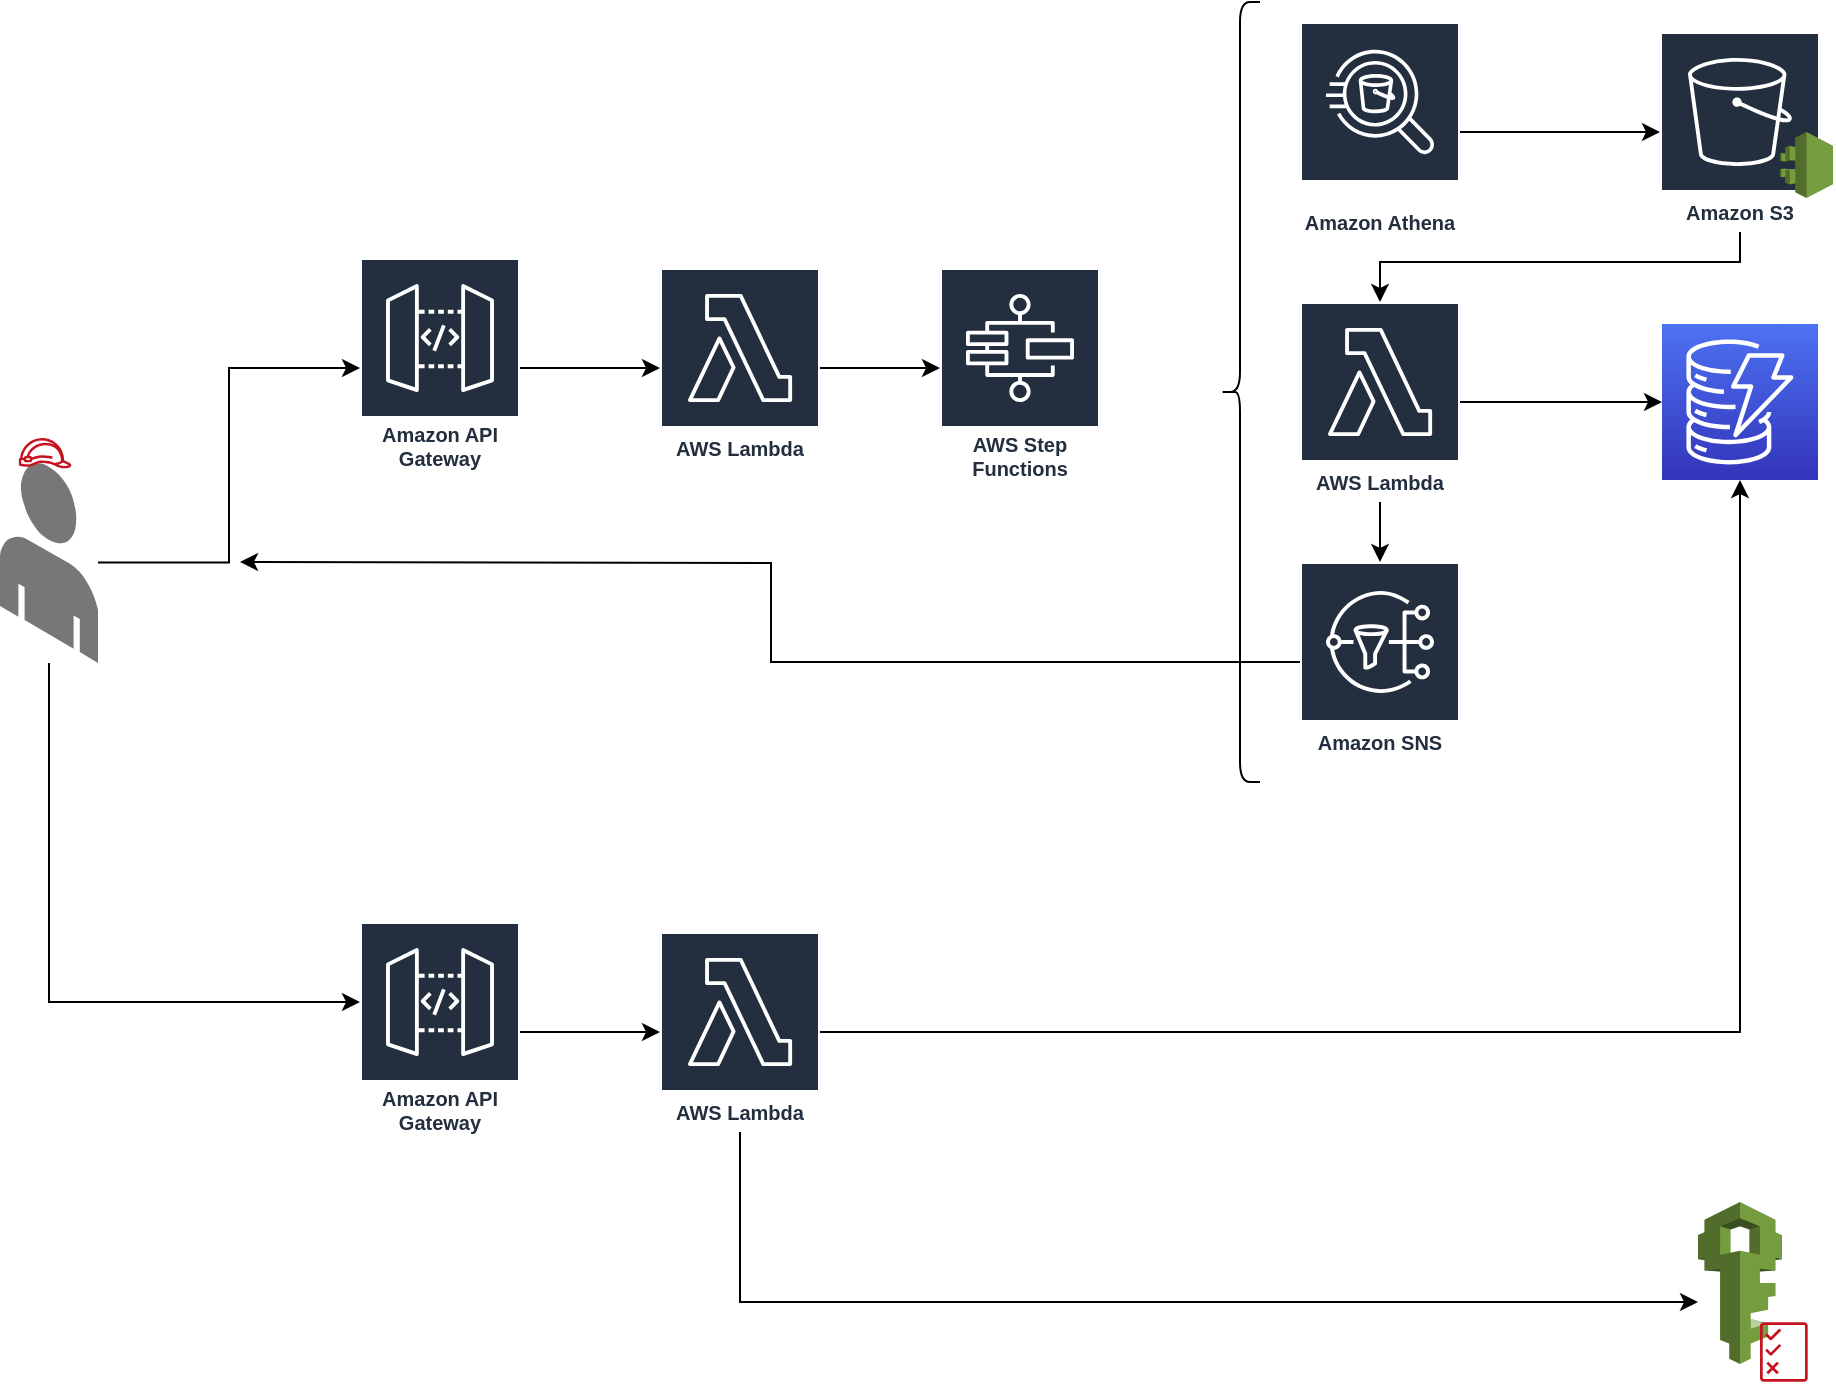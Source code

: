 <mxfile version="13.7.5" type="device"><diagram id="syCqx-MPE07lKnHa07Y8" name="Page-1"><mxGraphModel dx="1700" dy="584" grid="1" gridSize="10" guides="1" tooltips="1" connect="1" arrows="1" fold="1" page="1" pageScale="1" pageWidth="850" pageHeight="1100" math="0" shadow="0"><root><mxCell id="0"/><mxCell id="1" parent="0"/><mxCell id="ohOAEBQh0ujhsEHDyT74-12" style="edgeStyle=orthogonalEdgeStyle;rounded=0;orthogonalLoop=1;jettySize=auto;html=1;" edge="1" parent="1" source="ohOAEBQh0ujhsEHDyT74-1" target="ohOAEBQh0ujhsEHDyT74-9"><mxGeometry relative="1" as="geometry"><Array as="points"><mxPoint x="730" y="530"/><mxPoint x="550" y="530"/></Array></mxGeometry></mxCell><mxCell id="ohOAEBQh0ujhsEHDyT74-1" value="Amazon S3" style="outlineConnect=0;fontColor=#232F3E;gradientColor=none;strokeColor=#ffffff;fillColor=#232F3E;dashed=0;verticalLabelPosition=middle;verticalAlign=bottom;align=center;html=1;whiteSpace=wrap;fontSize=10;fontStyle=1;spacing=3;shape=mxgraph.aws4.productIcon;prIcon=mxgraph.aws4.s3;" vertex="1" parent="1"><mxGeometry x="690" y="415" width="80" height="100" as="geometry"/></mxCell><mxCell id="ohOAEBQh0ujhsEHDyT74-2" value="" style="outlineConnect=0;dashed=0;verticalLabelPosition=bottom;verticalAlign=top;align=center;html=1;shape=mxgraph.aws3.cloudtrail;fillColor=#759C3E;gradientColor=none;" vertex="1" parent="1"><mxGeometry x="750" y="465" width="26.5" height="33" as="geometry"/></mxCell><mxCell id="ohOAEBQh0ujhsEHDyT74-24" style="edgeStyle=orthogonalEdgeStyle;rounded=0;orthogonalLoop=1;jettySize=auto;html=1;" edge="1" parent="1" source="ohOAEBQh0ujhsEHDyT74-3"><mxGeometry relative="1" as="geometry"><mxPoint x="330" y="583" as="targetPoint"/></mxGeometry></mxCell><mxCell id="ohOAEBQh0ujhsEHDyT74-3" value="AWS Lambda" style="outlineConnect=0;fontColor=#232F3E;gradientColor=none;strokeColor=#ffffff;fillColor=#232F3E;dashed=0;verticalLabelPosition=middle;verticalAlign=bottom;align=center;html=1;whiteSpace=wrap;fontSize=10;fontStyle=1;spacing=3;shape=mxgraph.aws4.productIcon;prIcon=mxgraph.aws4.lambda;" vertex="1" parent="1"><mxGeometry x="190" y="533" width="80" height="100" as="geometry"/></mxCell><mxCell id="ohOAEBQh0ujhsEHDyT74-22" style="edgeStyle=orthogonalEdgeStyle;rounded=0;orthogonalLoop=1;jettySize=auto;html=1;" edge="1" parent="1" source="ohOAEBQh0ujhsEHDyT74-4" target="ohOAEBQh0ujhsEHDyT74-3"><mxGeometry relative="1" as="geometry"/></mxCell><mxCell id="ohOAEBQh0ujhsEHDyT74-4" value="Amazon API Gateway" style="outlineConnect=0;fontColor=#232F3E;gradientColor=none;strokeColor=#ffffff;fillColor=#232F3E;dashed=0;verticalLabelPosition=middle;verticalAlign=bottom;align=center;html=1;whiteSpace=wrap;fontSize=10;fontStyle=1;spacing=3;shape=mxgraph.aws4.productIcon;prIcon=mxgraph.aws4.api_gateway;" vertex="1" parent="1"><mxGeometry x="40" y="528" width="80" height="110" as="geometry"/></mxCell><mxCell id="ohOAEBQh0ujhsEHDyT74-11" style="edgeStyle=orthogonalEdgeStyle;rounded=0;orthogonalLoop=1;jettySize=auto;html=1;" edge="1" parent="1" source="ohOAEBQh0ujhsEHDyT74-5" target="ohOAEBQh0ujhsEHDyT74-1"><mxGeometry relative="1" as="geometry"/></mxCell><mxCell id="ohOAEBQh0ujhsEHDyT74-5" value="Amazon Athena" style="outlineConnect=0;fontColor=#232F3E;gradientColor=none;strokeColor=#ffffff;fillColor=#232F3E;dashed=0;verticalLabelPosition=middle;verticalAlign=bottom;align=center;html=1;whiteSpace=wrap;fontSize=10;fontStyle=1;spacing=3;shape=mxgraph.aws4.productIcon;prIcon=mxgraph.aws4.athena;" vertex="1" parent="1"><mxGeometry x="510" y="410" width="80" height="110" as="geometry"/></mxCell><mxCell id="ohOAEBQh0ujhsEHDyT74-6" value="" style="outlineConnect=0;fontColor=#232F3E;gradientColor=#4D72F3;gradientDirection=north;fillColor=#3334B9;strokeColor=#ffffff;dashed=0;verticalLabelPosition=bottom;verticalAlign=top;align=center;html=1;fontSize=12;fontStyle=0;aspect=fixed;shape=mxgraph.aws4.resourceIcon;resIcon=mxgraph.aws4.dynamodb;" vertex="1" parent="1"><mxGeometry x="691" y="561" width="78" height="78" as="geometry"/></mxCell><mxCell id="ohOAEBQh0ujhsEHDyT74-7" value="AWS Step Functions" style="outlineConnect=0;fontColor=#232F3E;gradientColor=none;strokeColor=#ffffff;fillColor=#232F3E;dashed=0;verticalLabelPosition=middle;verticalAlign=bottom;align=center;html=1;whiteSpace=wrap;fontSize=10;fontStyle=1;spacing=3;shape=mxgraph.aws4.productIcon;prIcon=mxgraph.aws4.step_functions;" vertex="1" parent="1"><mxGeometry x="330" y="533" width="80" height="110" as="geometry"/></mxCell><mxCell id="ohOAEBQh0ujhsEHDyT74-13" style="edgeStyle=orthogonalEdgeStyle;rounded=0;orthogonalLoop=1;jettySize=auto;html=1;" edge="1" parent="1" source="ohOAEBQh0ujhsEHDyT74-9" target="ohOAEBQh0ujhsEHDyT74-6"><mxGeometry relative="1" as="geometry"/></mxCell><mxCell id="ohOAEBQh0ujhsEHDyT74-15" style="edgeStyle=orthogonalEdgeStyle;rounded=0;orthogonalLoop=1;jettySize=auto;html=1;" edge="1" parent="1" source="ohOAEBQh0ujhsEHDyT74-9" target="ohOAEBQh0ujhsEHDyT74-14"><mxGeometry relative="1" as="geometry"/></mxCell><mxCell id="ohOAEBQh0ujhsEHDyT74-9" value="AWS Lambda" style="outlineConnect=0;fontColor=#232F3E;gradientColor=none;strokeColor=#ffffff;fillColor=#232F3E;dashed=0;verticalLabelPosition=middle;verticalAlign=bottom;align=center;html=1;whiteSpace=wrap;fontSize=10;fontStyle=1;spacing=3;shape=mxgraph.aws4.productIcon;prIcon=mxgraph.aws4.lambda;" vertex="1" parent="1"><mxGeometry x="510" y="550" width="80" height="100" as="geometry"/></mxCell><mxCell id="ohOAEBQh0ujhsEHDyT74-10" value="" style="shape=curlyBracket;whiteSpace=wrap;html=1;rounded=1;" vertex="1" parent="1"><mxGeometry x="470" y="400" width="20" height="390" as="geometry"/></mxCell><mxCell id="ohOAEBQh0ujhsEHDyT74-29" style="edgeStyle=orthogonalEdgeStyle;rounded=0;orthogonalLoop=1;jettySize=auto;html=1;" edge="1" parent="1" source="ohOAEBQh0ujhsEHDyT74-14"><mxGeometry relative="1" as="geometry"><mxPoint x="-20" y="680" as="targetPoint"/></mxGeometry></mxCell><mxCell id="ohOAEBQh0ujhsEHDyT74-14" value="Amazon SNS" style="outlineConnect=0;fontColor=#232F3E;gradientColor=none;strokeColor=#ffffff;fillColor=#232F3E;dashed=0;verticalLabelPosition=middle;verticalAlign=bottom;align=center;html=1;whiteSpace=wrap;fontSize=10;fontStyle=1;spacing=3;shape=mxgraph.aws4.productIcon;prIcon=mxgraph.aws4.sns;" vertex="1" parent="1"><mxGeometry x="510" y="680" width="80" height="100" as="geometry"/></mxCell><mxCell id="ohOAEBQh0ujhsEHDyT74-18" style="edgeStyle=orthogonalEdgeStyle;rounded=0;orthogonalLoop=1;jettySize=auto;html=1;" edge="1" parent="1" source="ohOAEBQh0ujhsEHDyT74-16" target="ohOAEBQh0ujhsEHDyT74-6"><mxGeometry relative="1" as="geometry"/></mxCell><mxCell id="ohOAEBQh0ujhsEHDyT74-20" style="edgeStyle=orthogonalEdgeStyle;rounded=0;orthogonalLoop=1;jettySize=auto;html=1;" edge="1" parent="1" source="ohOAEBQh0ujhsEHDyT74-16" target="ohOAEBQh0ujhsEHDyT74-19"><mxGeometry relative="1" as="geometry"><Array as="points"><mxPoint x="230" y="1050"/></Array></mxGeometry></mxCell><mxCell id="ohOAEBQh0ujhsEHDyT74-16" value="AWS Lambda" style="outlineConnect=0;fontColor=#232F3E;gradientColor=none;strokeColor=#ffffff;fillColor=#232F3E;dashed=0;verticalLabelPosition=middle;verticalAlign=bottom;align=center;html=1;whiteSpace=wrap;fontSize=10;fontStyle=1;spacing=3;shape=mxgraph.aws4.productIcon;prIcon=mxgraph.aws4.lambda;" vertex="1" parent="1"><mxGeometry x="190" y="865" width="80" height="100" as="geometry"/></mxCell><mxCell id="ohOAEBQh0ujhsEHDyT74-21" style="edgeStyle=orthogonalEdgeStyle;rounded=0;orthogonalLoop=1;jettySize=auto;html=1;" edge="1" parent="1" source="ohOAEBQh0ujhsEHDyT74-17" target="ohOAEBQh0ujhsEHDyT74-16"><mxGeometry relative="1" as="geometry"/></mxCell><mxCell id="ohOAEBQh0ujhsEHDyT74-17" value="Amazon API Gateway" style="outlineConnect=0;fontColor=#232F3E;gradientColor=none;strokeColor=#ffffff;fillColor=#232F3E;dashed=0;verticalLabelPosition=middle;verticalAlign=bottom;align=center;html=1;whiteSpace=wrap;fontSize=10;fontStyle=1;spacing=3;shape=mxgraph.aws4.productIcon;prIcon=mxgraph.aws4.api_gateway;" vertex="1" parent="1"><mxGeometry x="40" y="860" width="80" height="110" as="geometry"/></mxCell><mxCell id="ohOAEBQh0ujhsEHDyT74-19" value="" style="outlineConnect=0;dashed=0;verticalLabelPosition=bottom;verticalAlign=top;align=center;html=1;shape=mxgraph.aws3.iam;fillColor=#759C3E;gradientColor=none;" vertex="1" parent="1"><mxGeometry x="709" y="1000" width="42" height="81" as="geometry"/></mxCell><mxCell id="ohOAEBQh0ujhsEHDyT74-25" value="" style="outlineConnect=0;fontColor=#232F3E;gradientColor=none;fillColor=#C7131F;strokeColor=none;dashed=0;verticalLabelPosition=bottom;verticalAlign=top;align=center;html=1;fontSize=12;fontStyle=0;aspect=fixed;pointerEvents=1;shape=mxgraph.aws4.permissions;" vertex="1" parent="1"><mxGeometry x="740" y="1060" width="23.85" height="30" as="geometry"/></mxCell><mxCell id="ohOAEBQh0ujhsEHDyT74-28" style="edgeStyle=orthogonalEdgeStyle;rounded=0;orthogonalLoop=1;jettySize=auto;html=1;" edge="1" parent="1" source="ohOAEBQh0ujhsEHDyT74-26" target="ohOAEBQh0ujhsEHDyT74-4"><mxGeometry relative="1" as="geometry"/></mxCell><mxCell id="ohOAEBQh0ujhsEHDyT74-30" style="edgeStyle=orthogonalEdgeStyle;rounded=0;orthogonalLoop=1;jettySize=auto;html=1;" edge="1" parent="1" source="ohOAEBQh0ujhsEHDyT74-26" target="ohOAEBQh0ujhsEHDyT74-17"><mxGeometry relative="1" as="geometry"><Array as="points"><mxPoint x="-115" y="900"/></Array></mxGeometry></mxCell><mxCell id="ohOAEBQh0ujhsEHDyT74-26" value="" style="verticalLabelPosition=bottom;html=1;verticalAlign=top;strokeWidth=1;align=center;outlineConnect=0;dashed=0;outlineConnect=0;shape=mxgraph.aws3d.end_user;strokeColor=none;fillColor=#777777;aspect=fixed;" vertex="1" parent="1"><mxGeometry x="-140" y="630" width="49" height="100.46" as="geometry"/></mxCell><mxCell id="ohOAEBQh0ujhsEHDyT74-27" value="" style="outlineConnect=0;fontColor=#232F3E;gradientColor=none;fillColor=#C7131F;strokeColor=none;dashed=0;verticalLabelPosition=bottom;verticalAlign=top;align=center;html=1;fontSize=12;fontStyle=0;aspect=fixed;pointerEvents=1;shape=mxgraph.aws4.role;direction=south;rotation=-90;flipH=0;flipV=1;" vertex="1" parent="1"><mxGeometry x="-125" y="612.22" width="15.11" height="26.78" as="geometry"/></mxCell></root></mxGraphModel></diagram></mxfile>